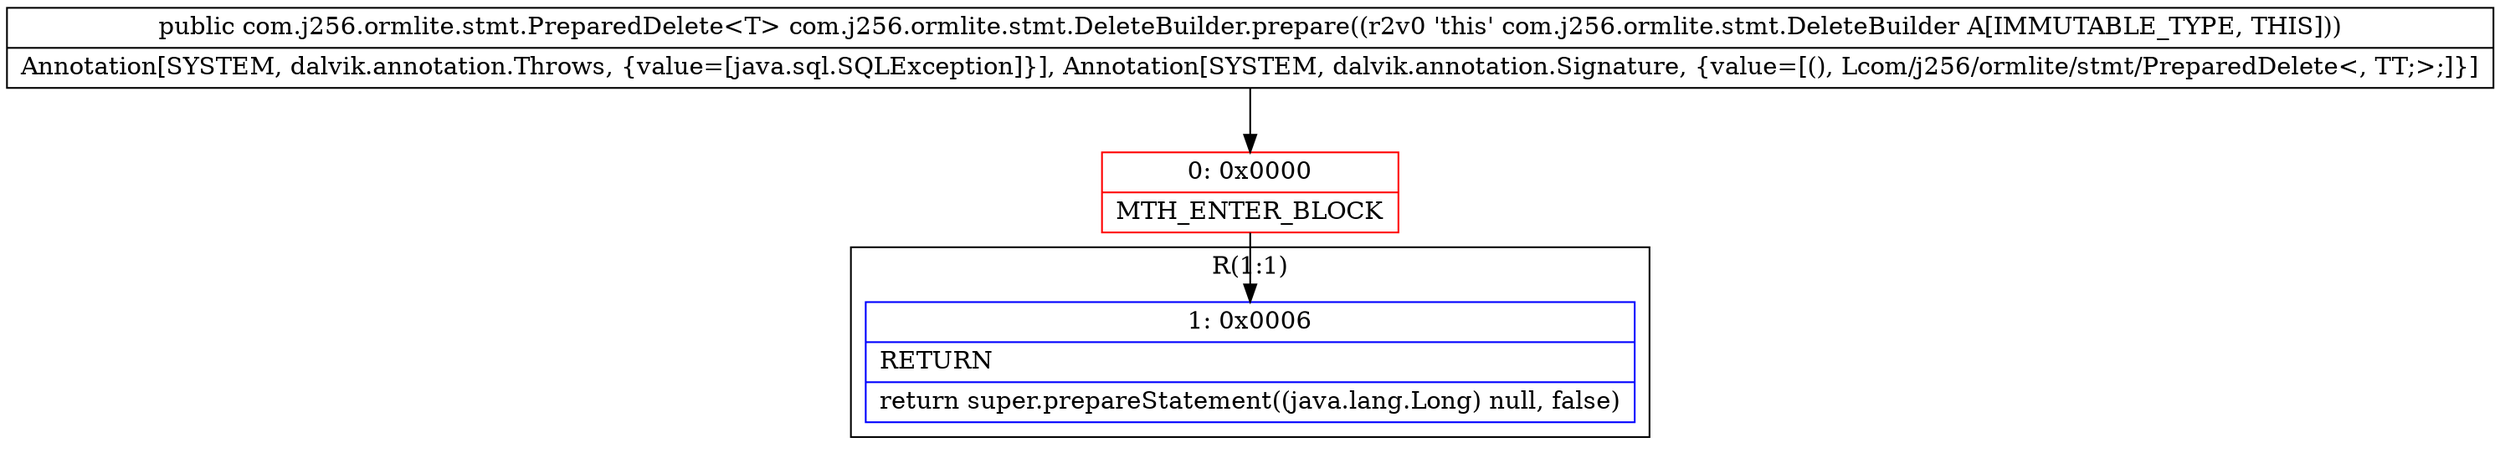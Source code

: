 digraph "CFG forcom.j256.ormlite.stmt.DeleteBuilder.prepare()Lcom\/j256\/ormlite\/stmt\/PreparedDelete;" {
subgraph cluster_Region_836471621 {
label = "R(1:1)";
node [shape=record,color=blue];
Node_1 [shape=record,label="{1\:\ 0x0006|RETURN\l|return super.prepareStatement((java.lang.Long) null, false)\l}"];
}
Node_0 [shape=record,color=red,label="{0\:\ 0x0000|MTH_ENTER_BLOCK\l}"];
MethodNode[shape=record,label="{public com.j256.ormlite.stmt.PreparedDelete\<T\> com.j256.ormlite.stmt.DeleteBuilder.prepare((r2v0 'this' com.j256.ormlite.stmt.DeleteBuilder A[IMMUTABLE_TYPE, THIS]))  | Annotation[SYSTEM, dalvik.annotation.Throws, \{value=[java.sql.SQLException]\}], Annotation[SYSTEM, dalvik.annotation.Signature, \{value=[(), Lcom\/j256\/ormlite\/stmt\/PreparedDelete\<, TT;\>;]\}]\l}"];
MethodNode -> Node_0;
Node_0 -> Node_1;
}

